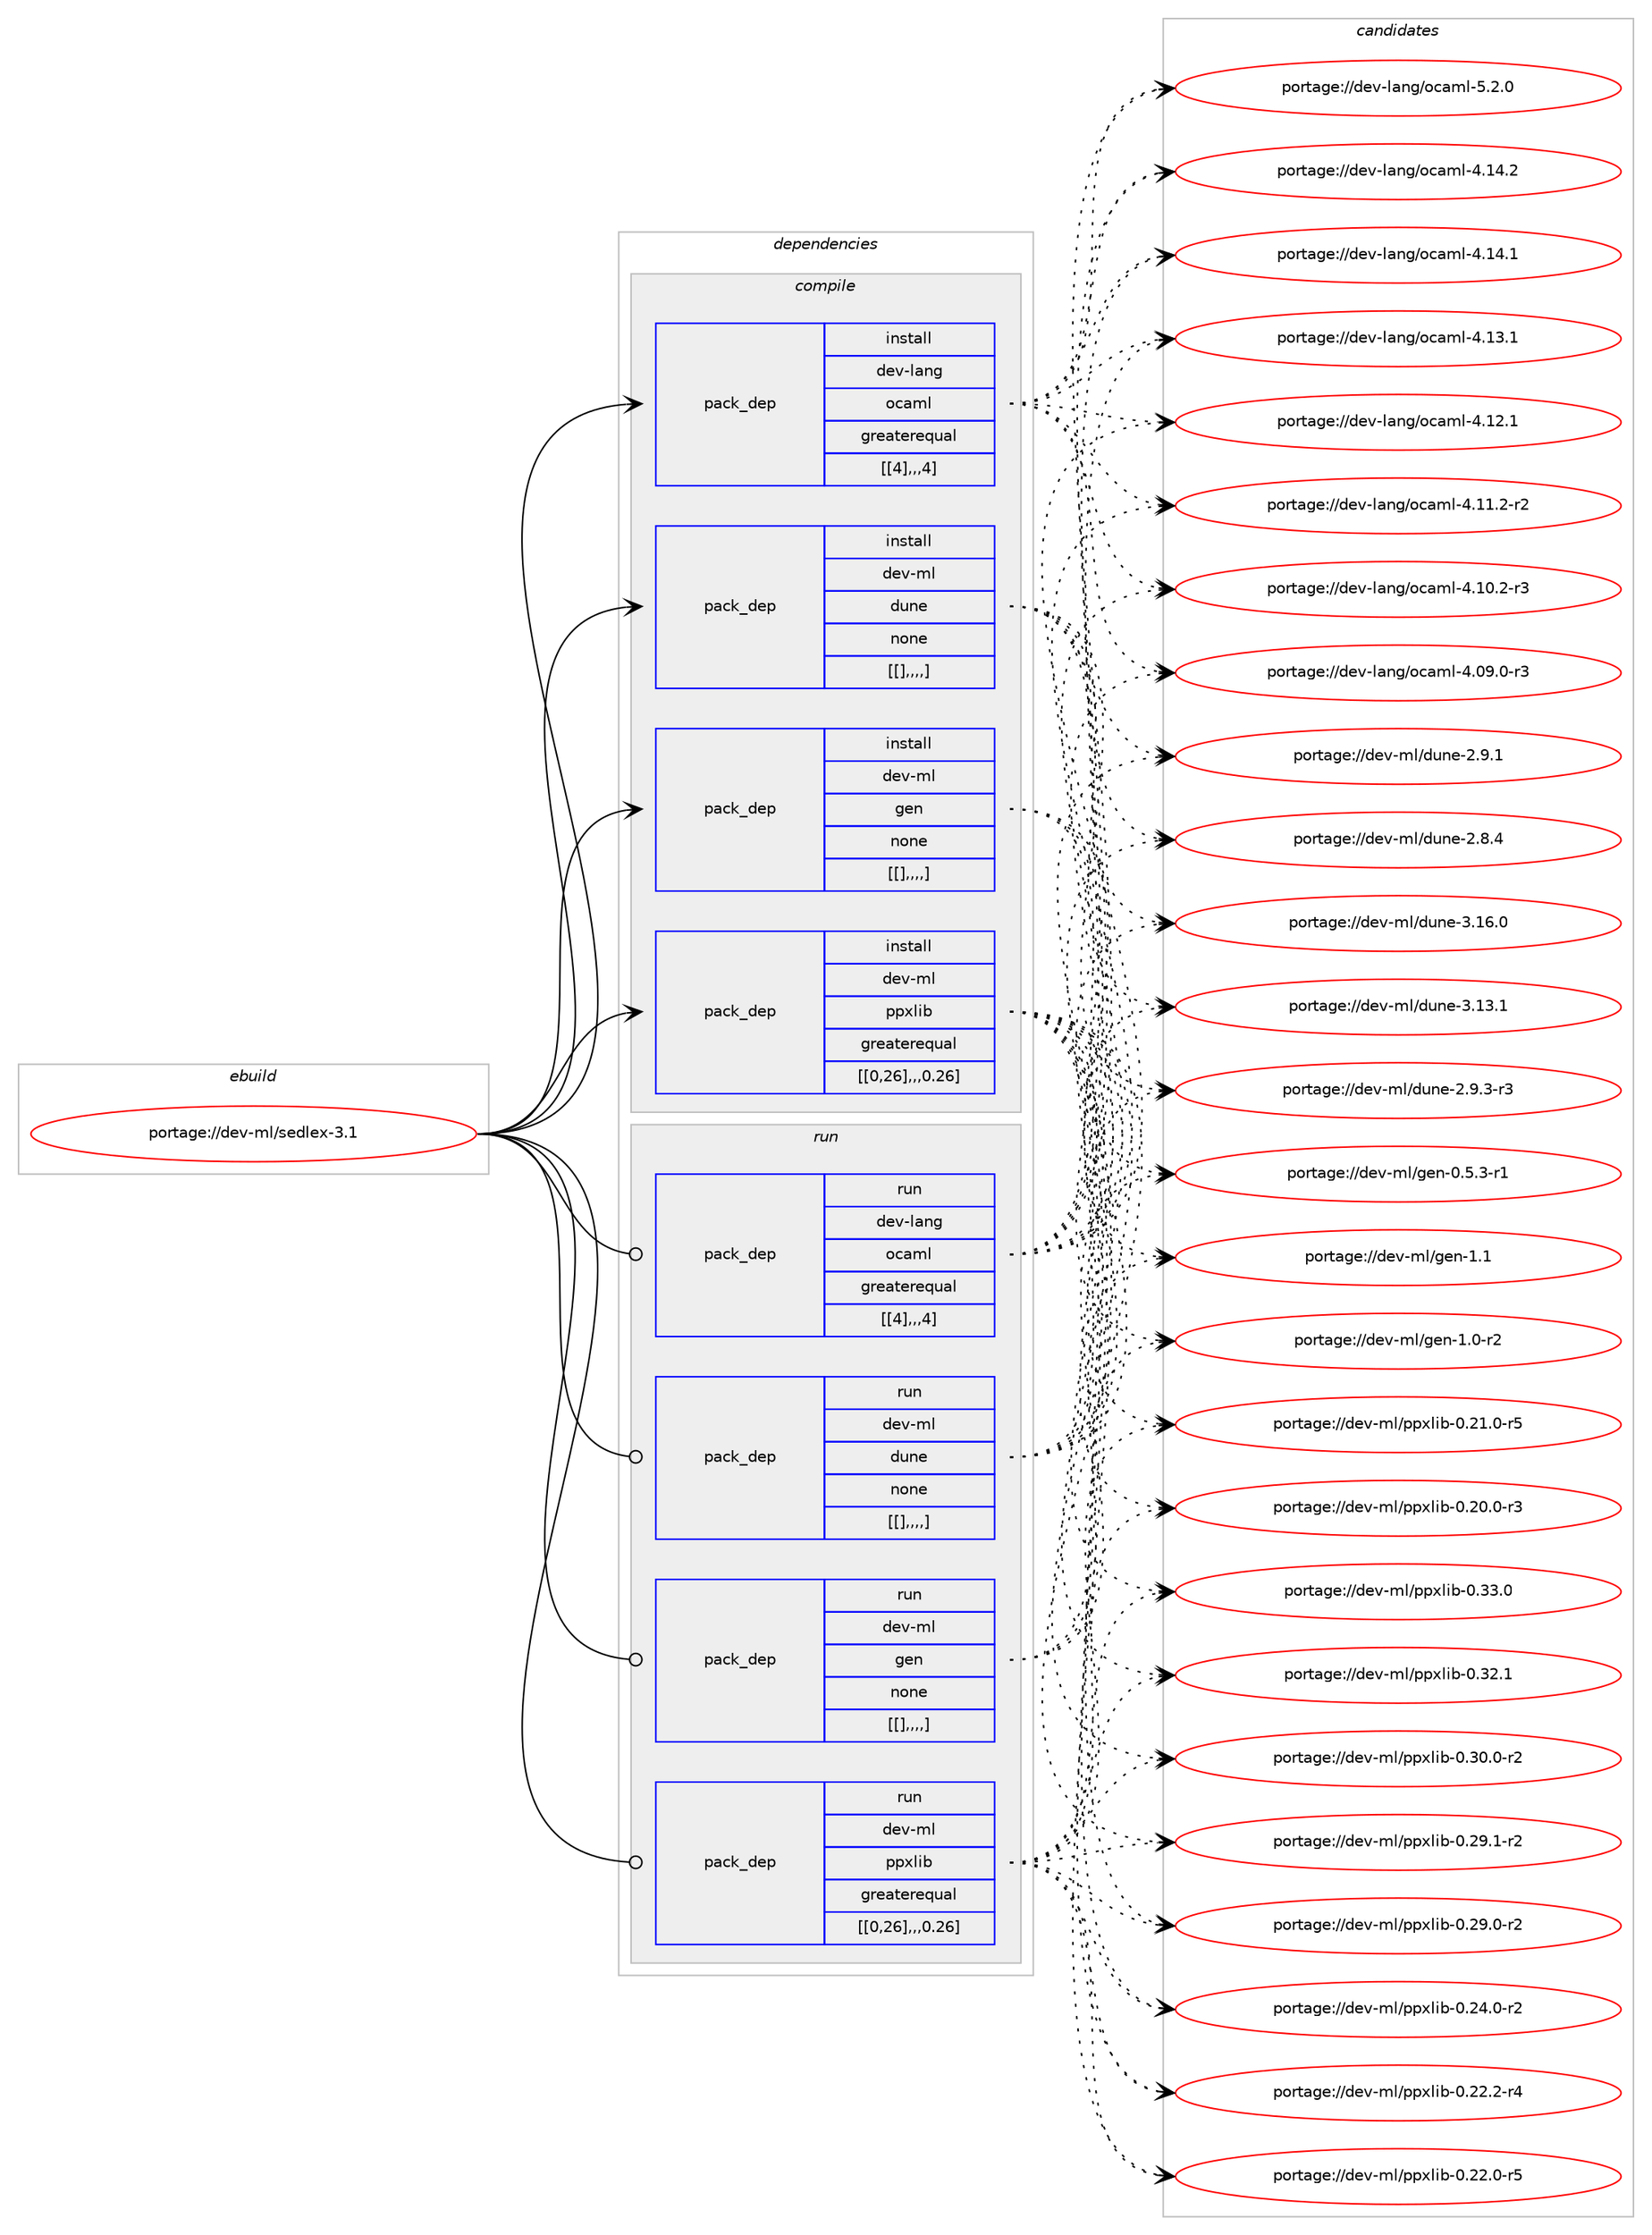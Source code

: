 digraph prolog {

# *************
# Graph options
# *************

newrank=true;
concentrate=true;
compound=true;
graph [rankdir=LR,fontname=Helvetica,fontsize=10,ranksep=1.5];#, ranksep=2.5, nodesep=0.2];
edge  [arrowhead=vee];
node  [fontname=Helvetica,fontsize=10];

# **********
# The ebuild
# **********

subgraph cluster_leftcol {
color=gray;
label=<<i>ebuild</i>>;
id [label="portage://dev-ml/sedlex-3.1", color=red, width=4, href="../dev-ml/sedlex-3.1.svg"];
}

# ****************
# The dependencies
# ****************

subgraph cluster_midcol {
color=gray;
label=<<i>dependencies</i>>;
subgraph cluster_compile {
fillcolor="#eeeeee";
style=filled;
label=<<i>compile</i>>;
subgraph pack95713 {
dependency128643 [label=<<TABLE BORDER="0" CELLBORDER="1" CELLSPACING="0" CELLPADDING="4" WIDTH="220"><TR><TD ROWSPAN="6" CELLPADDING="30">pack_dep</TD></TR><TR><TD WIDTH="110">install</TD></TR><TR><TD>dev-lang</TD></TR><TR><TD>ocaml</TD></TR><TR><TD>greaterequal</TD></TR><TR><TD>[[4],,,4]</TD></TR></TABLE>>, shape=none, color=blue];
}
id:e -> dependency128643:w [weight=20,style="solid",arrowhead="vee"];
subgraph pack95732 {
dependency128655 [label=<<TABLE BORDER="0" CELLBORDER="1" CELLSPACING="0" CELLPADDING="4" WIDTH="220"><TR><TD ROWSPAN="6" CELLPADDING="30">pack_dep</TD></TR><TR><TD WIDTH="110">install</TD></TR><TR><TD>dev-ml</TD></TR><TR><TD>dune</TD></TR><TR><TD>none</TD></TR><TR><TD>[[],,,,]</TD></TR></TABLE>>, shape=none, color=blue];
}
id:e -> dependency128655:w [weight=20,style="solid",arrowhead="vee"];
subgraph pack95759 {
dependency128683 [label=<<TABLE BORDER="0" CELLBORDER="1" CELLSPACING="0" CELLPADDING="4" WIDTH="220"><TR><TD ROWSPAN="6" CELLPADDING="30">pack_dep</TD></TR><TR><TD WIDTH="110">install</TD></TR><TR><TD>dev-ml</TD></TR><TR><TD>gen</TD></TR><TR><TD>none</TD></TR><TR><TD>[[],,,,]</TD></TR></TABLE>>, shape=none, color=blue];
}
id:e -> dependency128683:w [weight=20,style="solid",arrowhead="vee"];
subgraph pack95775 {
dependency128685 [label=<<TABLE BORDER="0" CELLBORDER="1" CELLSPACING="0" CELLPADDING="4" WIDTH="220"><TR><TD ROWSPAN="6" CELLPADDING="30">pack_dep</TD></TR><TR><TD WIDTH="110">install</TD></TR><TR><TD>dev-ml</TD></TR><TR><TD>ppxlib</TD></TR><TR><TD>greaterequal</TD></TR><TR><TD>[[0,26],,,0.26]</TD></TR></TABLE>>, shape=none, color=blue];
}
id:e -> dependency128685:w [weight=20,style="solid",arrowhead="vee"];
}
subgraph cluster_compileandrun {
fillcolor="#eeeeee";
style=filled;
label=<<i>compile and run</i>>;
}
subgraph cluster_run {
fillcolor="#eeeeee";
style=filled;
label=<<i>run</i>>;
subgraph pack95778 {
dependency128702 [label=<<TABLE BORDER="0" CELLBORDER="1" CELLSPACING="0" CELLPADDING="4" WIDTH="220"><TR><TD ROWSPAN="6" CELLPADDING="30">pack_dep</TD></TR><TR><TD WIDTH="110">run</TD></TR><TR><TD>dev-lang</TD></TR><TR><TD>ocaml</TD></TR><TR><TD>greaterequal</TD></TR><TR><TD>[[4],,,4]</TD></TR></TABLE>>, shape=none, color=blue];
}
id:e -> dependency128702:w [weight=20,style="solid",arrowhead="odot"];
subgraph pack95805 {
dependency128718 [label=<<TABLE BORDER="0" CELLBORDER="1" CELLSPACING="0" CELLPADDING="4" WIDTH="220"><TR><TD ROWSPAN="6" CELLPADDING="30">pack_dep</TD></TR><TR><TD WIDTH="110">run</TD></TR><TR><TD>dev-ml</TD></TR><TR><TD>dune</TD></TR><TR><TD>none</TD></TR><TR><TD>[[],,,,]</TD></TR></TABLE>>, shape=none, color=blue];
}
id:e -> dependency128718:w [weight=20,style="solid",arrowhead="odot"];
subgraph pack95853 {
dependency128781 [label=<<TABLE BORDER="0" CELLBORDER="1" CELLSPACING="0" CELLPADDING="4" WIDTH="220"><TR><TD ROWSPAN="6" CELLPADDING="30">pack_dep</TD></TR><TR><TD WIDTH="110">run</TD></TR><TR><TD>dev-ml</TD></TR><TR><TD>gen</TD></TR><TR><TD>none</TD></TR><TR><TD>[[],,,,]</TD></TR></TABLE>>, shape=none, color=blue];
}
id:e -> dependency128781:w [weight=20,style="solid",arrowhead="odot"];
subgraph pack95891 {
dependency128804 [label=<<TABLE BORDER="0" CELLBORDER="1" CELLSPACING="0" CELLPADDING="4" WIDTH="220"><TR><TD ROWSPAN="6" CELLPADDING="30">pack_dep</TD></TR><TR><TD WIDTH="110">run</TD></TR><TR><TD>dev-ml</TD></TR><TR><TD>ppxlib</TD></TR><TR><TD>greaterequal</TD></TR><TR><TD>[[0,26],,,0.26]</TD></TR></TABLE>>, shape=none, color=blue];
}
id:e -> dependency128804:w [weight=20,style="solid",arrowhead="odot"];
}
}

# **************
# The candidates
# **************

subgraph cluster_choices {
rank=same;
color=gray;
label=<<i>candidates</i>>;

subgraph choice95444 {
color=black;
nodesep=1;
choice1001011184510897110103471119997109108455346504648 [label="portage://dev-lang/ocaml-5.2.0", color=red, width=4,href="../dev-lang/ocaml-5.2.0.svg"];
choice100101118451089711010347111999710910845524649524650 [label="portage://dev-lang/ocaml-4.14.2", color=red, width=4,href="../dev-lang/ocaml-4.14.2.svg"];
choice100101118451089711010347111999710910845524649524649 [label="portage://dev-lang/ocaml-4.14.1", color=red, width=4,href="../dev-lang/ocaml-4.14.1.svg"];
choice100101118451089711010347111999710910845524649514649 [label="portage://dev-lang/ocaml-4.13.1", color=red, width=4,href="../dev-lang/ocaml-4.13.1.svg"];
choice100101118451089711010347111999710910845524649504649 [label="portage://dev-lang/ocaml-4.12.1", color=red, width=4,href="../dev-lang/ocaml-4.12.1.svg"];
choice1001011184510897110103471119997109108455246494946504511450 [label="portage://dev-lang/ocaml-4.11.2-r2", color=red, width=4,href="../dev-lang/ocaml-4.11.2-r2.svg"];
choice1001011184510897110103471119997109108455246494846504511451 [label="portage://dev-lang/ocaml-4.10.2-r3", color=red, width=4,href="../dev-lang/ocaml-4.10.2-r3.svg"];
choice1001011184510897110103471119997109108455246485746484511451 [label="portage://dev-lang/ocaml-4.09.0-r3", color=red, width=4,href="../dev-lang/ocaml-4.09.0-r3.svg"];
dependency128643:e -> choice1001011184510897110103471119997109108455346504648:w [style=dotted,weight="100"];
dependency128643:e -> choice100101118451089711010347111999710910845524649524650:w [style=dotted,weight="100"];
dependency128643:e -> choice100101118451089711010347111999710910845524649524649:w [style=dotted,weight="100"];
dependency128643:e -> choice100101118451089711010347111999710910845524649514649:w [style=dotted,weight="100"];
dependency128643:e -> choice100101118451089711010347111999710910845524649504649:w [style=dotted,weight="100"];
dependency128643:e -> choice1001011184510897110103471119997109108455246494946504511450:w [style=dotted,weight="100"];
dependency128643:e -> choice1001011184510897110103471119997109108455246494846504511451:w [style=dotted,weight="100"];
dependency128643:e -> choice1001011184510897110103471119997109108455246485746484511451:w [style=dotted,weight="100"];
}
subgraph choice95456 {
color=black;
nodesep=1;
choice100101118451091084710011711010145514649544648 [label="portage://dev-ml/dune-3.16.0", color=red, width=4,href="../dev-ml/dune-3.16.0.svg"];
choice100101118451091084710011711010145514649514649 [label="portage://dev-ml/dune-3.13.1", color=red, width=4,href="../dev-ml/dune-3.13.1.svg"];
choice10010111845109108471001171101014550465746514511451 [label="portage://dev-ml/dune-2.9.3-r3", color=red, width=4,href="../dev-ml/dune-2.9.3-r3.svg"];
choice1001011184510910847100117110101455046574649 [label="portage://dev-ml/dune-2.9.1", color=red, width=4,href="../dev-ml/dune-2.9.1.svg"];
choice1001011184510910847100117110101455046564652 [label="portage://dev-ml/dune-2.8.4", color=red, width=4,href="../dev-ml/dune-2.8.4.svg"];
dependency128655:e -> choice100101118451091084710011711010145514649544648:w [style=dotted,weight="100"];
dependency128655:e -> choice100101118451091084710011711010145514649514649:w [style=dotted,weight="100"];
dependency128655:e -> choice10010111845109108471001171101014550465746514511451:w [style=dotted,weight="100"];
dependency128655:e -> choice1001011184510910847100117110101455046574649:w [style=dotted,weight="100"];
dependency128655:e -> choice1001011184510910847100117110101455046564652:w [style=dotted,weight="100"];
}
subgraph choice95513 {
color=black;
nodesep=1;
choice100101118451091084710310111045494649 [label="portage://dev-ml/gen-1.1", color=red, width=4,href="../dev-ml/gen-1.1.svg"];
choice1001011184510910847103101110454946484511450 [label="portage://dev-ml/gen-1.0-r2", color=red, width=4,href="../dev-ml/gen-1.0-r2.svg"];
choice10010111845109108471031011104548465346514511449 [label="portage://dev-ml/gen-0.5.3-r1", color=red, width=4,href="../dev-ml/gen-0.5.3-r1.svg"];
dependency128683:e -> choice100101118451091084710310111045494649:w [style=dotted,weight="100"];
dependency128683:e -> choice1001011184510910847103101110454946484511450:w [style=dotted,weight="100"];
dependency128683:e -> choice10010111845109108471031011104548465346514511449:w [style=dotted,weight="100"];
}
subgraph choice95534 {
color=black;
nodesep=1;
choice10010111845109108471121121201081059845484651514648 [label="portage://dev-ml/ppxlib-0.33.0", color=red, width=4,href="../dev-ml/ppxlib-0.33.0.svg"];
choice10010111845109108471121121201081059845484651504649 [label="portage://dev-ml/ppxlib-0.32.1", color=red, width=4,href="../dev-ml/ppxlib-0.32.1.svg"];
choice100101118451091084711211212010810598454846514846484511450 [label="portage://dev-ml/ppxlib-0.30.0-r2", color=red, width=4,href="../dev-ml/ppxlib-0.30.0-r2.svg"];
choice100101118451091084711211212010810598454846505746494511450 [label="portage://dev-ml/ppxlib-0.29.1-r2", color=red, width=4,href="../dev-ml/ppxlib-0.29.1-r2.svg"];
choice100101118451091084711211212010810598454846505746484511450 [label="portage://dev-ml/ppxlib-0.29.0-r2", color=red, width=4,href="../dev-ml/ppxlib-0.29.0-r2.svg"];
choice100101118451091084711211212010810598454846505246484511450 [label="portage://dev-ml/ppxlib-0.24.0-r2", color=red, width=4,href="../dev-ml/ppxlib-0.24.0-r2.svg"];
choice100101118451091084711211212010810598454846505046504511452 [label="portage://dev-ml/ppxlib-0.22.2-r4", color=red, width=4,href="../dev-ml/ppxlib-0.22.2-r4.svg"];
choice100101118451091084711211212010810598454846505046484511453 [label="portage://dev-ml/ppxlib-0.22.0-r5", color=red, width=4,href="../dev-ml/ppxlib-0.22.0-r5.svg"];
choice100101118451091084711211212010810598454846504946484511453 [label="portage://dev-ml/ppxlib-0.21.0-r5", color=red, width=4,href="../dev-ml/ppxlib-0.21.0-r5.svg"];
choice100101118451091084711211212010810598454846504846484511451 [label="portage://dev-ml/ppxlib-0.20.0-r3", color=red, width=4,href="../dev-ml/ppxlib-0.20.0-r3.svg"];
dependency128685:e -> choice10010111845109108471121121201081059845484651514648:w [style=dotted,weight="100"];
dependency128685:e -> choice10010111845109108471121121201081059845484651504649:w [style=dotted,weight="100"];
dependency128685:e -> choice100101118451091084711211212010810598454846514846484511450:w [style=dotted,weight="100"];
dependency128685:e -> choice100101118451091084711211212010810598454846505746494511450:w [style=dotted,weight="100"];
dependency128685:e -> choice100101118451091084711211212010810598454846505746484511450:w [style=dotted,weight="100"];
dependency128685:e -> choice100101118451091084711211212010810598454846505246484511450:w [style=dotted,weight="100"];
dependency128685:e -> choice100101118451091084711211212010810598454846505046504511452:w [style=dotted,weight="100"];
dependency128685:e -> choice100101118451091084711211212010810598454846505046484511453:w [style=dotted,weight="100"];
dependency128685:e -> choice100101118451091084711211212010810598454846504946484511453:w [style=dotted,weight="100"];
dependency128685:e -> choice100101118451091084711211212010810598454846504846484511451:w [style=dotted,weight="100"];
}
subgraph choice95580 {
color=black;
nodesep=1;
choice1001011184510897110103471119997109108455346504648 [label="portage://dev-lang/ocaml-5.2.0", color=red, width=4,href="../dev-lang/ocaml-5.2.0.svg"];
choice100101118451089711010347111999710910845524649524650 [label="portage://dev-lang/ocaml-4.14.2", color=red, width=4,href="../dev-lang/ocaml-4.14.2.svg"];
choice100101118451089711010347111999710910845524649524649 [label="portage://dev-lang/ocaml-4.14.1", color=red, width=4,href="../dev-lang/ocaml-4.14.1.svg"];
choice100101118451089711010347111999710910845524649514649 [label="portage://dev-lang/ocaml-4.13.1", color=red, width=4,href="../dev-lang/ocaml-4.13.1.svg"];
choice100101118451089711010347111999710910845524649504649 [label="portage://dev-lang/ocaml-4.12.1", color=red, width=4,href="../dev-lang/ocaml-4.12.1.svg"];
choice1001011184510897110103471119997109108455246494946504511450 [label="portage://dev-lang/ocaml-4.11.2-r2", color=red, width=4,href="../dev-lang/ocaml-4.11.2-r2.svg"];
choice1001011184510897110103471119997109108455246494846504511451 [label="portage://dev-lang/ocaml-4.10.2-r3", color=red, width=4,href="../dev-lang/ocaml-4.10.2-r3.svg"];
choice1001011184510897110103471119997109108455246485746484511451 [label="portage://dev-lang/ocaml-4.09.0-r3", color=red, width=4,href="../dev-lang/ocaml-4.09.0-r3.svg"];
dependency128702:e -> choice1001011184510897110103471119997109108455346504648:w [style=dotted,weight="100"];
dependency128702:e -> choice100101118451089711010347111999710910845524649524650:w [style=dotted,weight="100"];
dependency128702:e -> choice100101118451089711010347111999710910845524649524649:w [style=dotted,weight="100"];
dependency128702:e -> choice100101118451089711010347111999710910845524649514649:w [style=dotted,weight="100"];
dependency128702:e -> choice100101118451089711010347111999710910845524649504649:w [style=dotted,weight="100"];
dependency128702:e -> choice1001011184510897110103471119997109108455246494946504511450:w [style=dotted,weight="100"];
dependency128702:e -> choice1001011184510897110103471119997109108455246494846504511451:w [style=dotted,weight="100"];
dependency128702:e -> choice1001011184510897110103471119997109108455246485746484511451:w [style=dotted,weight="100"];
}
subgraph choice95589 {
color=black;
nodesep=1;
choice100101118451091084710011711010145514649544648 [label="portage://dev-ml/dune-3.16.0", color=red, width=4,href="../dev-ml/dune-3.16.0.svg"];
choice100101118451091084710011711010145514649514649 [label="portage://dev-ml/dune-3.13.1", color=red, width=4,href="../dev-ml/dune-3.13.1.svg"];
choice10010111845109108471001171101014550465746514511451 [label="portage://dev-ml/dune-2.9.3-r3", color=red, width=4,href="../dev-ml/dune-2.9.3-r3.svg"];
choice1001011184510910847100117110101455046574649 [label="portage://dev-ml/dune-2.9.1", color=red, width=4,href="../dev-ml/dune-2.9.1.svg"];
choice1001011184510910847100117110101455046564652 [label="portage://dev-ml/dune-2.8.4", color=red, width=4,href="../dev-ml/dune-2.8.4.svg"];
dependency128718:e -> choice100101118451091084710011711010145514649544648:w [style=dotted,weight="100"];
dependency128718:e -> choice100101118451091084710011711010145514649514649:w [style=dotted,weight="100"];
dependency128718:e -> choice10010111845109108471001171101014550465746514511451:w [style=dotted,weight="100"];
dependency128718:e -> choice1001011184510910847100117110101455046574649:w [style=dotted,weight="100"];
dependency128718:e -> choice1001011184510910847100117110101455046564652:w [style=dotted,weight="100"];
}
subgraph choice95594 {
color=black;
nodesep=1;
choice100101118451091084710310111045494649 [label="portage://dev-ml/gen-1.1", color=red, width=4,href="../dev-ml/gen-1.1.svg"];
choice1001011184510910847103101110454946484511450 [label="portage://dev-ml/gen-1.0-r2", color=red, width=4,href="../dev-ml/gen-1.0-r2.svg"];
choice10010111845109108471031011104548465346514511449 [label="portage://dev-ml/gen-0.5.3-r1", color=red, width=4,href="../dev-ml/gen-0.5.3-r1.svg"];
dependency128781:e -> choice100101118451091084710310111045494649:w [style=dotted,weight="100"];
dependency128781:e -> choice1001011184510910847103101110454946484511450:w [style=dotted,weight="100"];
dependency128781:e -> choice10010111845109108471031011104548465346514511449:w [style=dotted,weight="100"];
}
subgraph choice95598 {
color=black;
nodesep=1;
choice10010111845109108471121121201081059845484651514648 [label="portage://dev-ml/ppxlib-0.33.0", color=red, width=4,href="../dev-ml/ppxlib-0.33.0.svg"];
choice10010111845109108471121121201081059845484651504649 [label="portage://dev-ml/ppxlib-0.32.1", color=red, width=4,href="../dev-ml/ppxlib-0.32.1.svg"];
choice100101118451091084711211212010810598454846514846484511450 [label="portage://dev-ml/ppxlib-0.30.0-r2", color=red, width=4,href="../dev-ml/ppxlib-0.30.0-r2.svg"];
choice100101118451091084711211212010810598454846505746494511450 [label="portage://dev-ml/ppxlib-0.29.1-r2", color=red, width=4,href="../dev-ml/ppxlib-0.29.1-r2.svg"];
choice100101118451091084711211212010810598454846505746484511450 [label="portage://dev-ml/ppxlib-0.29.0-r2", color=red, width=4,href="../dev-ml/ppxlib-0.29.0-r2.svg"];
choice100101118451091084711211212010810598454846505246484511450 [label="portage://dev-ml/ppxlib-0.24.0-r2", color=red, width=4,href="../dev-ml/ppxlib-0.24.0-r2.svg"];
choice100101118451091084711211212010810598454846505046504511452 [label="portage://dev-ml/ppxlib-0.22.2-r4", color=red, width=4,href="../dev-ml/ppxlib-0.22.2-r4.svg"];
choice100101118451091084711211212010810598454846505046484511453 [label="portage://dev-ml/ppxlib-0.22.0-r5", color=red, width=4,href="../dev-ml/ppxlib-0.22.0-r5.svg"];
choice100101118451091084711211212010810598454846504946484511453 [label="portage://dev-ml/ppxlib-0.21.0-r5", color=red, width=4,href="../dev-ml/ppxlib-0.21.0-r5.svg"];
choice100101118451091084711211212010810598454846504846484511451 [label="portage://dev-ml/ppxlib-0.20.0-r3", color=red, width=4,href="../dev-ml/ppxlib-0.20.0-r3.svg"];
dependency128804:e -> choice10010111845109108471121121201081059845484651514648:w [style=dotted,weight="100"];
dependency128804:e -> choice10010111845109108471121121201081059845484651504649:w [style=dotted,weight="100"];
dependency128804:e -> choice100101118451091084711211212010810598454846514846484511450:w [style=dotted,weight="100"];
dependency128804:e -> choice100101118451091084711211212010810598454846505746494511450:w [style=dotted,weight="100"];
dependency128804:e -> choice100101118451091084711211212010810598454846505746484511450:w [style=dotted,weight="100"];
dependency128804:e -> choice100101118451091084711211212010810598454846505246484511450:w [style=dotted,weight="100"];
dependency128804:e -> choice100101118451091084711211212010810598454846505046504511452:w [style=dotted,weight="100"];
dependency128804:e -> choice100101118451091084711211212010810598454846505046484511453:w [style=dotted,weight="100"];
dependency128804:e -> choice100101118451091084711211212010810598454846504946484511453:w [style=dotted,weight="100"];
dependency128804:e -> choice100101118451091084711211212010810598454846504846484511451:w [style=dotted,weight="100"];
}
}

}
